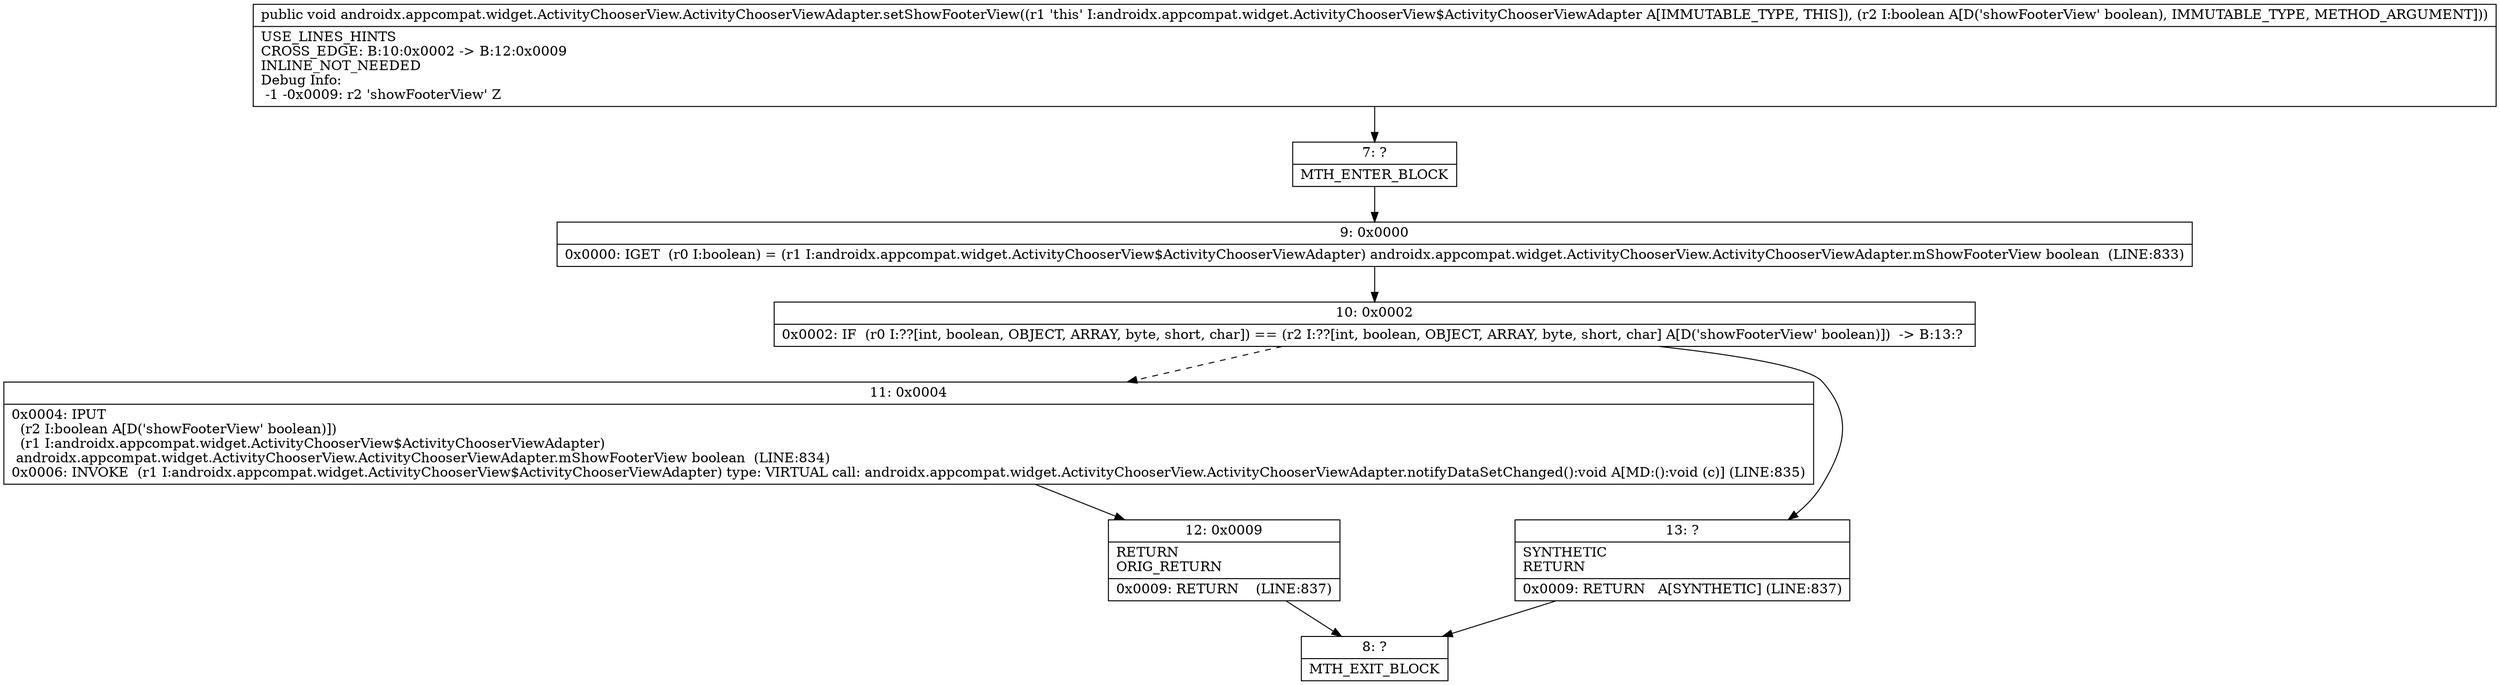 digraph "CFG forandroidx.appcompat.widget.ActivityChooserView.ActivityChooserViewAdapter.setShowFooterView(Z)V" {
Node_7 [shape=record,label="{7\:\ ?|MTH_ENTER_BLOCK\l}"];
Node_9 [shape=record,label="{9\:\ 0x0000|0x0000: IGET  (r0 I:boolean) = (r1 I:androidx.appcompat.widget.ActivityChooserView$ActivityChooserViewAdapter) androidx.appcompat.widget.ActivityChooserView.ActivityChooserViewAdapter.mShowFooterView boolean  (LINE:833)\l}"];
Node_10 [shape=record,label="{10\:\ 0x0002|0x0002: IF  (r0 I:??[int, boolean, OBJECT, ARRAY, byte, short, char]) == (r2 I:??[int, boolean, OBJECT, ARRAY, byte, short, char] A[D('showFooterView' boolean)])  \-\> B:13:? \l}"];
Node_11 [shape=record,label="{11\:\ 0x0004|0x0004: IPUT  \l  (r2 I:boolean A[D('showFooterView' boolean)])\l  (r1 I:androidx.appcompat.widget.ActivityChooserView$ActivityChooserViewAdapter)\l androidx.appcompat.widget.ActivityChooserView.ActivityChooserViewAdapter.mShowFooterView boolean  (LINE:834)\l0x0006: INVOKE  (r1 I:androidx.appcompat.widget.ActivityChooserView$ActivityChooserViewAdapter) type: VIRTUAL call: androidx.appcompat.widget.ActivityChooserView.ActivityChooserViewAdapter.notifyDataSetChanged():void A[MD:():void (c)] (LINE:835)\l}"];
Node_12 [shape=record,label="{12\:\ 0x0009|RETURN\lORIG_RETURN\l|0x0009: RETURN    (LINE:837)\l}"];
Node_8 [shape=record,label="{8\:\ ?|MTH_EXIT_BLOCK\l}"];
Node_13 [shape=record,label="{13\:\ ?|SYNTHETIC\lRETURN\l|0x0009: RETURN   A[SYNTHETIC] (LINE:837)\l}"];
MethodNode[shape=record,label="{public void androidx.appcompat.widget.ActivityChooserView.ActivityChooserViewAdapter.setShowFooterView((r1 'this' I:androidx.appcompat.widget.ActivityChooserView$ActivityChooserViewAdapter A[IMMUTABLE_TYPE, THIS]), (r2 I:boolean A[D('showFooterView' boolean), IMMUTABLE_TYPE, METHOD_ARGUMENT]))  | USE_LINES_HINTS\lCROSS_EDGE: B:10:0x0002 \-\> B:12:0x0009\lINLINE_NOT_NEEDED\lDebug Info:\l  \-1 \-0x0009: r2 'showFooterView' Z\l}"];
MethodNode -> Node_7;Node_7 -> Node_9;
Node_9 -> Node_10;
Node_10 -> Node_11[style=dashed];
Node_10 -> Node_13;
Node_11 -> Node_12;
Node_12 -> Node_8;
Node_13 -> Node_8;
}

